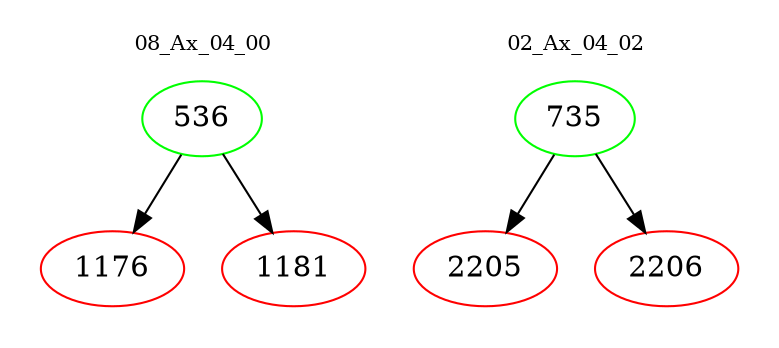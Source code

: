 digraph{
subgraph cluster_0 {
color = white
label = "08_Ax_04_00";
fontsize=10;
T0_536 [label="536", color="green"]
T0_536 -> T0_1176 [color="black"]
T0_1176 [label="1176", color="red"]
T0_536 -> T0_1181 [color="black"]
T0_1181 [label="1181", color="red"]
}
subgraph cluster_1 {
color = white
label = "02_Ax_04_02";
fontsize=10;
T1_735 [label="735", color="green"]
T1_735 -> T1_2205 [color="black"]
T1_2205 [label="2205", color="red"]
T1_735 -> T1_2206 [color="black"]
T1_2206 [label="2206", color="red"]
}
}
